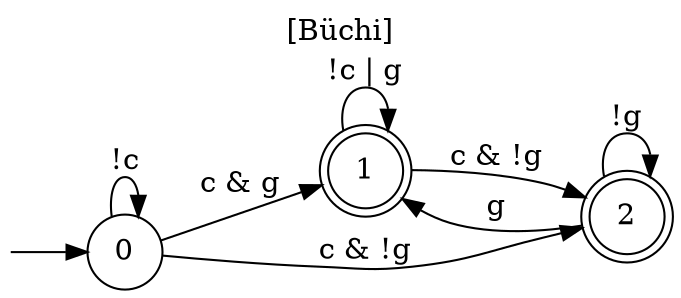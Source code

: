 digraph "" {
  rankdir=LR
  label="[Büchi]"
  labelloc="t"
  node [shape="circle"]
  I [label="", style=invis, width=0]
  I -> 0
  0 [label="0"]
  0 -> 0 [label="!c"]
  0 -> 1 [label="c & g"]
  0 -> 2 [label="c & !g"]
  1 [label="1", peripheries=2]
  1 -> 1 [label="!c | g"]
  1 -> 2 [label="c & !g"]
  2 [label="2", peripheries=2]
  2 -> 1 [label="g"]
  2 -> 2 [label="!g"]
}
